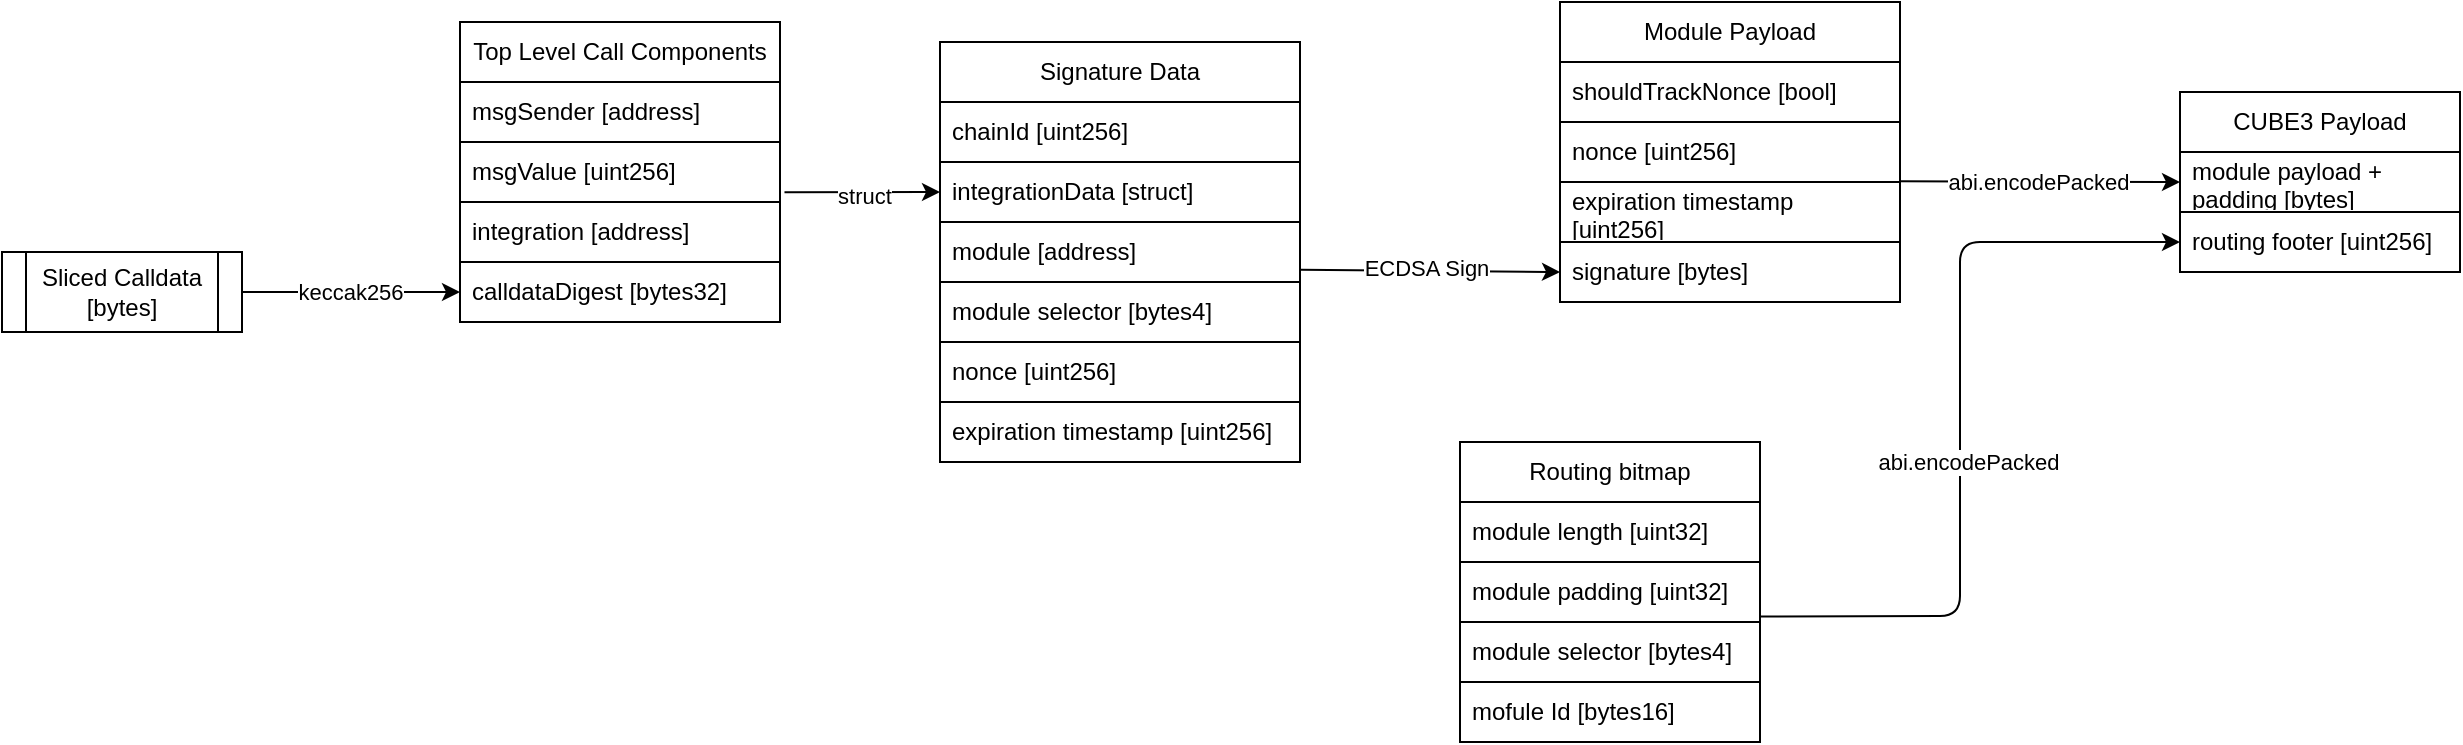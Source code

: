 <mxfile>
    <diagram id="wamIq2JLGAPOy6icuRDy" name="Page-1">
        <mxGraphModel dx="804" dy="819" grid="1" gridSize="10" guides="1" tooltips="1" connect="1" arrows="1" fold="1" page="1" pageScale="1" pageWidth="850" pageHeight="1100" background="#ffffff" math="0" shadow="0">
            <root>
                <mxCell id="0"/>
                <mxCell id="1" parent="0"/>
                <mxCell id="2" value="Top Level Call Components" style="swimlane;fontStyle=0;childLayout=stackLayout;horizontal=1;startSize=30;horizontalStack=0;resizeParent=1;resizeParentMax=0;resizeLast=0;collapsible=1;marginBottom=0;whiteSpace=wrap;html=1;" parent="1" vertex="1">
                    <mxGeometry x="290" y="150" width="160" height="150" as="geometry"/>
                </mxCell>
                <mxCell id="3" value="msgSender [address]" style="text;strokeColor=#000000;fillColor=none;align=left;verticalAlign=middle;spacingLeft=4;spacingRight=4;overflow=hidden;points=[[0,0.5],[1,0.5]];portConstraint=eastwest;rotatable=0;whiteSpace=wrap;html=1;fontColor=#000000;" parent="2" vertex="1">
                    <mxGeometry y="30" width="160" height="30" as="geometry"/>
                </mxCell>
                <mxCell id="4" value="msgValue [uint256]" style="text;strokeColor=#000000;fillColor=none;align=left;verticalAlign=middle;spacingLeft=4;spacingRight=4;overflow=hidden;points=[[0,0.5],[1,0.5]];portConstraint=eastwest;rotatable=0;whiteSpace=wrap;html=1;fontColor=#000000;" parent="2" vertex="1">
                    <mxGeometry y="60" width="160" height="30" as="geometry"/>
                </mxCell>
                <mxCell id="5" value="integration [address]" style="text;strokeColor=#000000;fillColor=none;align=left;verticalAlign=middle;spacingLeft=4;spacingRight=4;overflow=hidden;points=[[0,0.5],[1,0.5]];portConstraint=eastwest;rotatable=0;whiteSpace=wrap;html=1;fontColor=#000000;" parent="2" vertex="1">
                    <mxGeometry y="90" width="160" height="30" as="geometry"/>
                </mxCell>
                <mxCell id="9" value="calldataDigest [bytes32]" style="text;strokeColor=#000000;fillColor=none;align=left;verticalAlign=middle;spacingLeft=4;spacingRight=4;overflow=hidden;points=[[0,0.5],[1,0.5]];portConstraint=eastwest;rotatable=0;whiteSpace=wrap;html=1;fontColor=#000000;" parent="2" vertex="1">
                    <mxGeometry y="120" width="160" height="30" as="geometry"/>
                </mxCell>
                <mxCell id="6" value="Sliced Calldata&lt;br&gt;[bytes]" style="shape=process;whiteSpace=wrap;html=1;backgroundOutline=1;" parent="1" vertex="1">
                    <mxGeometry x="61" y="265" width="120" height="40" as="geometry"/>
                </mxCell>
                <mxCell id="7" value="" style="endArrow=classic;html=1;exitX=1;exitY=0.5;exitDx=0;exitDy=0;entryX=0;entryY=0.5;entryDx=0;entryDy=0;strokeColor=#000000;" parent="1" source="6" target="9" edge="1">
                    <mxGeometry width="50" height="50" relative="1" as="geometry">
                        <mxPoint x="400" y="440" as="sourcePoint"/>
                        <mxPoint x="450" y="390" as="targetPoint"/>
                    </mxGeometry>
                </mxCell>
                <mxCell id="8" value="keccak256" style="edgeLabel;html=1;align=center;verticalAlign=middle;resizable=0;points=[];strokeColor=#000000;" parent="7" vertex="1" connectable="0">
                    <mxGeometry x="-0.347" y="1" relative="1" as="geometry">
                        <mxPoint x="18" y="1" as="offset"/>
                    </mxGeometry>
                </mxCell>
                <mxCell id="10" value="Signature Data" style="swimlane;fontStyle=0;childLayout=stackLayout;horizontal=1;startSize=30;horizontalStack=0;resizeParent=1;resizeParentMax=0;resizeLast=0;collapsible=1;marginBottom=0;whiteSpace=wrap;html=1;" parent="1" vertex="1">
                    <mxGeometry x="530" y="160" width="180" height="210" as="geometry"/>
                </mxCell>
                <mxCell id="11" value="chainId [uint256]" style="text;strokeColor=#000000;fillColor=none;align=left;verticalAlign=middle;spacingLeft=4;spacingRight=4;overflow=hidden;points=[[0,0.5],[1,0.5]];portConstraint=eastwest;rotatable=0;whiteSpace=wrap;html=1;fontColor=#000000;" parent="10" vertex="1">
                    <mxGeometry y="30" width="180" height="30" as="geometry"/>
                </mxCell>
                <mxCell id="12" value="integrationData [struct]" style="text;strokeColor=#000000;fillColor=none;align=left;verticalAlign=middle;spacingLeft=4;spacingRight=4;overflow=hidden;points=[[0,0.5],[1,0.5]];portConstraint=eastwest;rotatable=0;whiteSpace=wrap;html=1;fontColor=#000000;" parent="10" vertex="1">
                    <mxGeometry y="60" width="180" height="30" as="geometry"/>
                </mxCell>
                <mxCell id="13" value="module [address]" style="text;strokeColor=#000000;fillColor=none;align=left;verticalAlign=middle;spacingLeft=4;spacingRight=4;overflow=hidden;points=[[0,0.5],[1,0.5]];portConstraint=eastwest;rotatable=0;whiteSpace=wrap;html=1;fontColor=#000000;" parent="10" vertex="1">
                    <mxGeometry y="90" width="180" height="30" as="geometry"/>
                </mxCell>
                <mxCell id="16" value="module selector [bytes4]" style="text;strokeColor=#000000;fillColor=none;align=left;verticalAlign=middle;spacingLeft=4;spacingRight=4;overflow=hidden;points=[[0,0.5],[1,0.5]];portConstraint=eastwest;rotatable=0;whiteSpace=wrap;html=1;fontColor=#000000;" parent="10" vertex="1">
                    <mxGeometry y="120" width="180" height="30" as="geometry"/>
                </mxCell>
                <mxCell id="17" value="nonce [uint256]" style="text;strokeColor=#000000;fillColor=none;align=left;verticalAlign=middle;spacingLeft=4;spacingRight=4;overflow=hidden;points=[[0,0.5],[1,0.5]];portConstraint=eastwest;rotatable=0;whiteSpace=wrap;html=1;fontColor=#000000;" parent="10" vertex="1">
                    <mxGeometry y="150" width="180" height="30" as="geometry"/>
                </mxCell>
                <mxCell id="18" value="expiration timestamp [uint256]" style="text;strokeColor=#000000;fillColor=none;align=left;verticalAlign=middle;spacingLeft=4;spacingRight=4;overflow=hidden;points=[[0,0.5],[1,0.5]];portConstraint=eastwest;rotatable=0;whiteSpace=wrap;html=1;fontColor=#000000;" parent="10" vertex="1">
                    <mxGeometry y="180" width="180" height="30" as="geometry"/>
                </mxCell>
                <mxCell id="14" value="" style="endArrow=classic;html=1;exitX=1.014;exitY=0.836;exitDx=0;exitDy=0;exitPerimeter=0;entryX=0;entryY=0.5;entryDx=0;entryDy=0;strokeColor=#000000;" parent="1" source="4" target="12" edge="1">
                    <mxGeometry width="50" height="50" relative="1" as="geometry">
                        <mxPoint x="490" y="420" as="sourcePoint"/>
                        <mxPoint x="540" y="370" as="targetPoint"/>
                    </mxGeometry>
                </mxCell>
                <mxCell id="40" value="struct" style="edgeLabel;html=1;align=center;verticalAlign=middle;resizable=0;points=[];strokeColor=#000000;" parent="14" vertex="1" connectable="0">
                    <mxGeometry x="0.024" y="-2" relative="1" as="geometry">
                        <mxPoint as="offset"/>
                    </mxGeometry>
                </mxCell>
                <mxCell id="20" value="Module Payload" style="swimlane;fontStyle=0;childLayout=stackLayout;horizontal=1;startSize=30;horizontalStack=0;resizeParent=1;resizeParentMax=0;resizeLast=0;collapsible=1;marginBottom=0;whiteSpace=wrap;html=1;" parent="1" vertex="1">
                    <mxGeometry x="840" y="140" width="170" height="150" as="geometry"/>
                </mxCell>
                <mxCell id="21" value="shouldTrackNonce [bool]" style="text;strokeColor=#000000;fillColor=none;align=left;verticalAlign=middle;spacingLeft=4;spacingRight=4;overflow=hidden;points=[[0,0.5],[1,0.5]];portConstraint=eastwest;rotatable=0;whiteSpace=wrap;html=1;fontColor=#000000;" parent="20" vertex="1">
                    <mxGeometry y="30" width="170" height="30" as="geometry"/>
                </mxCell>
                <mxCell id="22" value="nonce [uint256]" style="text;strokeColor=#000000;fillColor=none;align=left;verticalAlign=middle;spacingLeft=4;spacingRight=4;overflow=hidden;points=[[0,0.5],[1,0.5]];portConstraint=eastwest;rotatable=0;whiteSpace=wrap;html=1;fontColor=#000000;" parent="20" vertex="1">
                    <mxGeometry y="60" width="170" height="30" as="geometry"/>
                </mxCell>
                <mxCell id="23" value="expiration timestamp [uint256]" style="text;strokeColor=#000000;fillColor=none;align=left;verticalAlign=middle;spacingLeft=4;spacingRight=4;overflow=hidden;points=[[0,0.5],[1,0.5]];portConstraint=eastwest;rotatable=0;whiteSpace=wrap;html=1;fontColor=#000000;" parent="20" vertex="1">
                    <mxGeometry y="90" width="170" height="30" as="geometry"/>
                </mxCell>
                <mxCell id="24" value="signature [bytes]" style="text;strokeColor=#000000;fillColor=none;align=left;verticalAlign=middle;spacingLeft=4;spacingRight=4;overflow=hidden;points=[[0,0.5],[1,0.5]];portConstraint=eastwest;rotatable=0;whiteSpace=wrap;html=1;fontColor=#000000;" parent="20" vertex="1">
                    <mxGeometry y="120" width="170" height="30" as="geometry"/>
                </mxCell>
                <mxCell id="25" value="" style="endArrow=classic;html=1;exitX=1.001;exitY=0.795;exitDx=0;exitDy=0;exitPerimeter=0;entryX=0;entryY=0.5;entryDx=0;entryDy=0;strokeColor=#000000;" parent="1" source="13" target="24" edge="1">
                    <mxGeometry width="50" height="50" relative="1" as="geometry">
                        <mxPoint x="870" y="420" as="sourcePoint"/>
                        <mxPoint x="920" y="370" as="targetPoint"/>
                    </mxGeometry>
                </mxCell>
                <mxCell id="26" value="ECDSA Sign" style="edgeLabel;html=1;align=center;verticalAlign=middle;resizable=0;points=[];strokeColor=#000000;" parent="25" vertex="1" connectable="0">
                    <mxGeometry x="-0.4" y="-1" relative="1" as="geometry">
                        <mxPoint x="24" y="-2" as="offset"/>
                    </mxGeometry>
                </mxCell>
                <mxCell id="27" value="CUBE3 Payload" style="swimlane;fontStyle=0;childLayout=stackLayout;horizontal=1;startSize=30;horizontalStack=0;resizeParent=1;resizeParentMax=0;resizeLast=0;collapsible=1;marginBottom=0;whiteSpace=wrap;html=1;" parent="1" vertex="1">
                    <mxGeometry x="1150" y="185" width="140" height="90" as="geometry"/>
                </mxCell>
                <mxCell id="28" value="module payload + padding [bytes]" style="text;strokeColor=#000000;fillColor=none;align=left;verticalAlign=middle;spacingLeft=4;spacingRight=4;overflow=hidden;points=[[0,0.5],[1,0.5]];portConstraint=eastwest;rotatable=0;whiteSpace=wrap;html=1;fontColor=#000000;" parent="27" vertex="1">
                    <mxGeometry y="30" width="140" height="30" as="geometry"/>
                </mxCell>
                <mxCell id="30" value="routing footer [uint256]" style="text;strokeColor=#000000;fillColor=none;align=left;verticalAlign=middle;spacingLeft=4;spacingRight=4;overflow=hidden;points=[[0,0.5],[1,0.5]];portConstraint=eastwest;rotatable=0;whiteSpace=wrap;html=1;fontColor=#000000;" parent="27" vertex="1">
                    <mxGeometry y="60" width="140" height="30" as="geometry"/>
                </mxCell>
                <mxCell id="32" value="" style="endArrow=classic;html=1;exitX=0.998;exitY=-0.011;exitDx=0;exitDy=0;exitPerimeter=0;entryX=0;entryY=0.5;entryDx=0;entryDy=0;strokeColor=#000000;" parent="1" source="23" target="28" edge="1">
                    <mxGeometry width="50" height="50" relative="1" as="geometry">
                        <mxPoint x="820" y="430" as="sourcePoint"/>
                        <mxPoint x="870" y="380" as="targetPoint"/>
                    </mxGeometry>
                </mxCell>
                <mxCell id="39" value="abi.encodePacked" style="edgeLabel;html=1;align=center;verticalAlign=middle;resizable=0;points=[];" parent="32" vertex="1" connectable="0">
                    <mxGeometry x="-0.392" y="-4" relative="1" as="geometry">
                        <mxPoint x="27" y="-4" as="offset"/>
                    </mxGeometry>
                </mxCell>
                <mxCell id="33" value="Routing bitmap" style="swimlane;fontStyle=0;childLayout=stackLayout;horizontal=1;startSize=30;horizontalStack=0;resizeParent=1;resizeParentMax=0;resizeLast=0;collapsible=1;marginBottom=0;whiteSpace=wrap;html=1;" parent="1" vertex="1">
                    <mxGeometry x="790" y="360" width="150" height="150" as="geometry"/>
                </mxCell>
                <mxCell id="34" value="module length [uint32]" style="text;strokeColor=#000000;fillColor=none;align=left;verticalAlign=middle;spacingLeft=4;spacingRight=4;overflow=hidden;points=[[0,0.5],[1,0.5]];portConstraint=eastwest;rotatable=0;whiteSpace=wrap;html=1;fontColor=#000000;" parent="33" vertex="1">
                    <mxGeometry y="30" width="150" height="30" as="geometry"/>
                </mxCell>
                <mxCell id="35" value="module padding [uint32]" style="text;strokeColor=#000000;fillColor=none;align=left;verticalAlign=middle;spacingLeft=4;spacingRight=4;overflow=hidden;points=[[0,0.5],[1,0.5]];portConstraint=eastwest;rotatable=0;whiteSpace=wrap;html=1;fontColor=#000000;" parent="33" vertex="1">
                    <mxGeometry y="60" width="150" height="30" as="geometry"/>
                </mxCell>
                <mxCell id="36" value="module selector [bytes4]" style="text;strokeColor=#000000;fillColor=none;align=left;verticalAlign=middle;spacingLeft=4;spacingRight=4;overflow=hidden;points=[[0,0.5],[1,0.5]];portConstraint=eastwest;rotatable=0;whiteSpace=wrap;html=1;fontColor=#000000;" parent="33" vertex="1">
                    <mxGeometry y="90" width="150" height="30" as="geometry"/>
                </mxCell>
                <mxCell id="37" value="mofule Id [bytes16]" style="text;strokeColor=#000000;fillColor=none;align=left;verticalAlign=middle;spacingLeft=4;spacingRight=4;overflow=hidden;points=[[0,0.5],[1,0.5]];portConstraint=eastwest;rotatable=0;whiteSpace=wrap;html=1;fontColor=#000000;" parent="33" vertex="1">
                    <mxGeometry y="120" width="150" height="30" as="geometry"/>
                </mxCell>
                <mxCell id="38" value="" style="endArrow=classic;html=1;exitX=1.003;exitY=0.908;exitDx=0;exitDy=0;exitPerimeter=0;entryX=0;entryY=0.5;entryDx=0;entryDy=0;strokeColor=#000000;" parent="1" source="35" target="30" edge="1">
                    <mxGeometry width="50" height="50" relative="1" as="geometry">
                        <mxPoint x="870" y="390" as="sourcePoint"/>
                        <mxPoint x="920" y="340" as="targetPoint"/>
                        <Array as="points">
                            <mxPoint x="1040" y="447"/>
                            <mxPoint x="1040" y="260"/>
                        </Array>
                    </mxGeometry>
                </mxCell>
                <mxCell id="41" value="abi.encodePacked" style="edgeLabel;html=1;align=center;verticalAlign=middle;resizable=0;points=[];" parent="38" vertex="1" connectable="0">
                    <mxGeometry x="-0.77" relative="1" as="geometry">
                        <mxPoint x="58" y="-77" as="offset"/>
                    </mxGeometry>
                </mxCell>
            </root>
        </mxGraphModel>
    </diagram>
</mxfile>